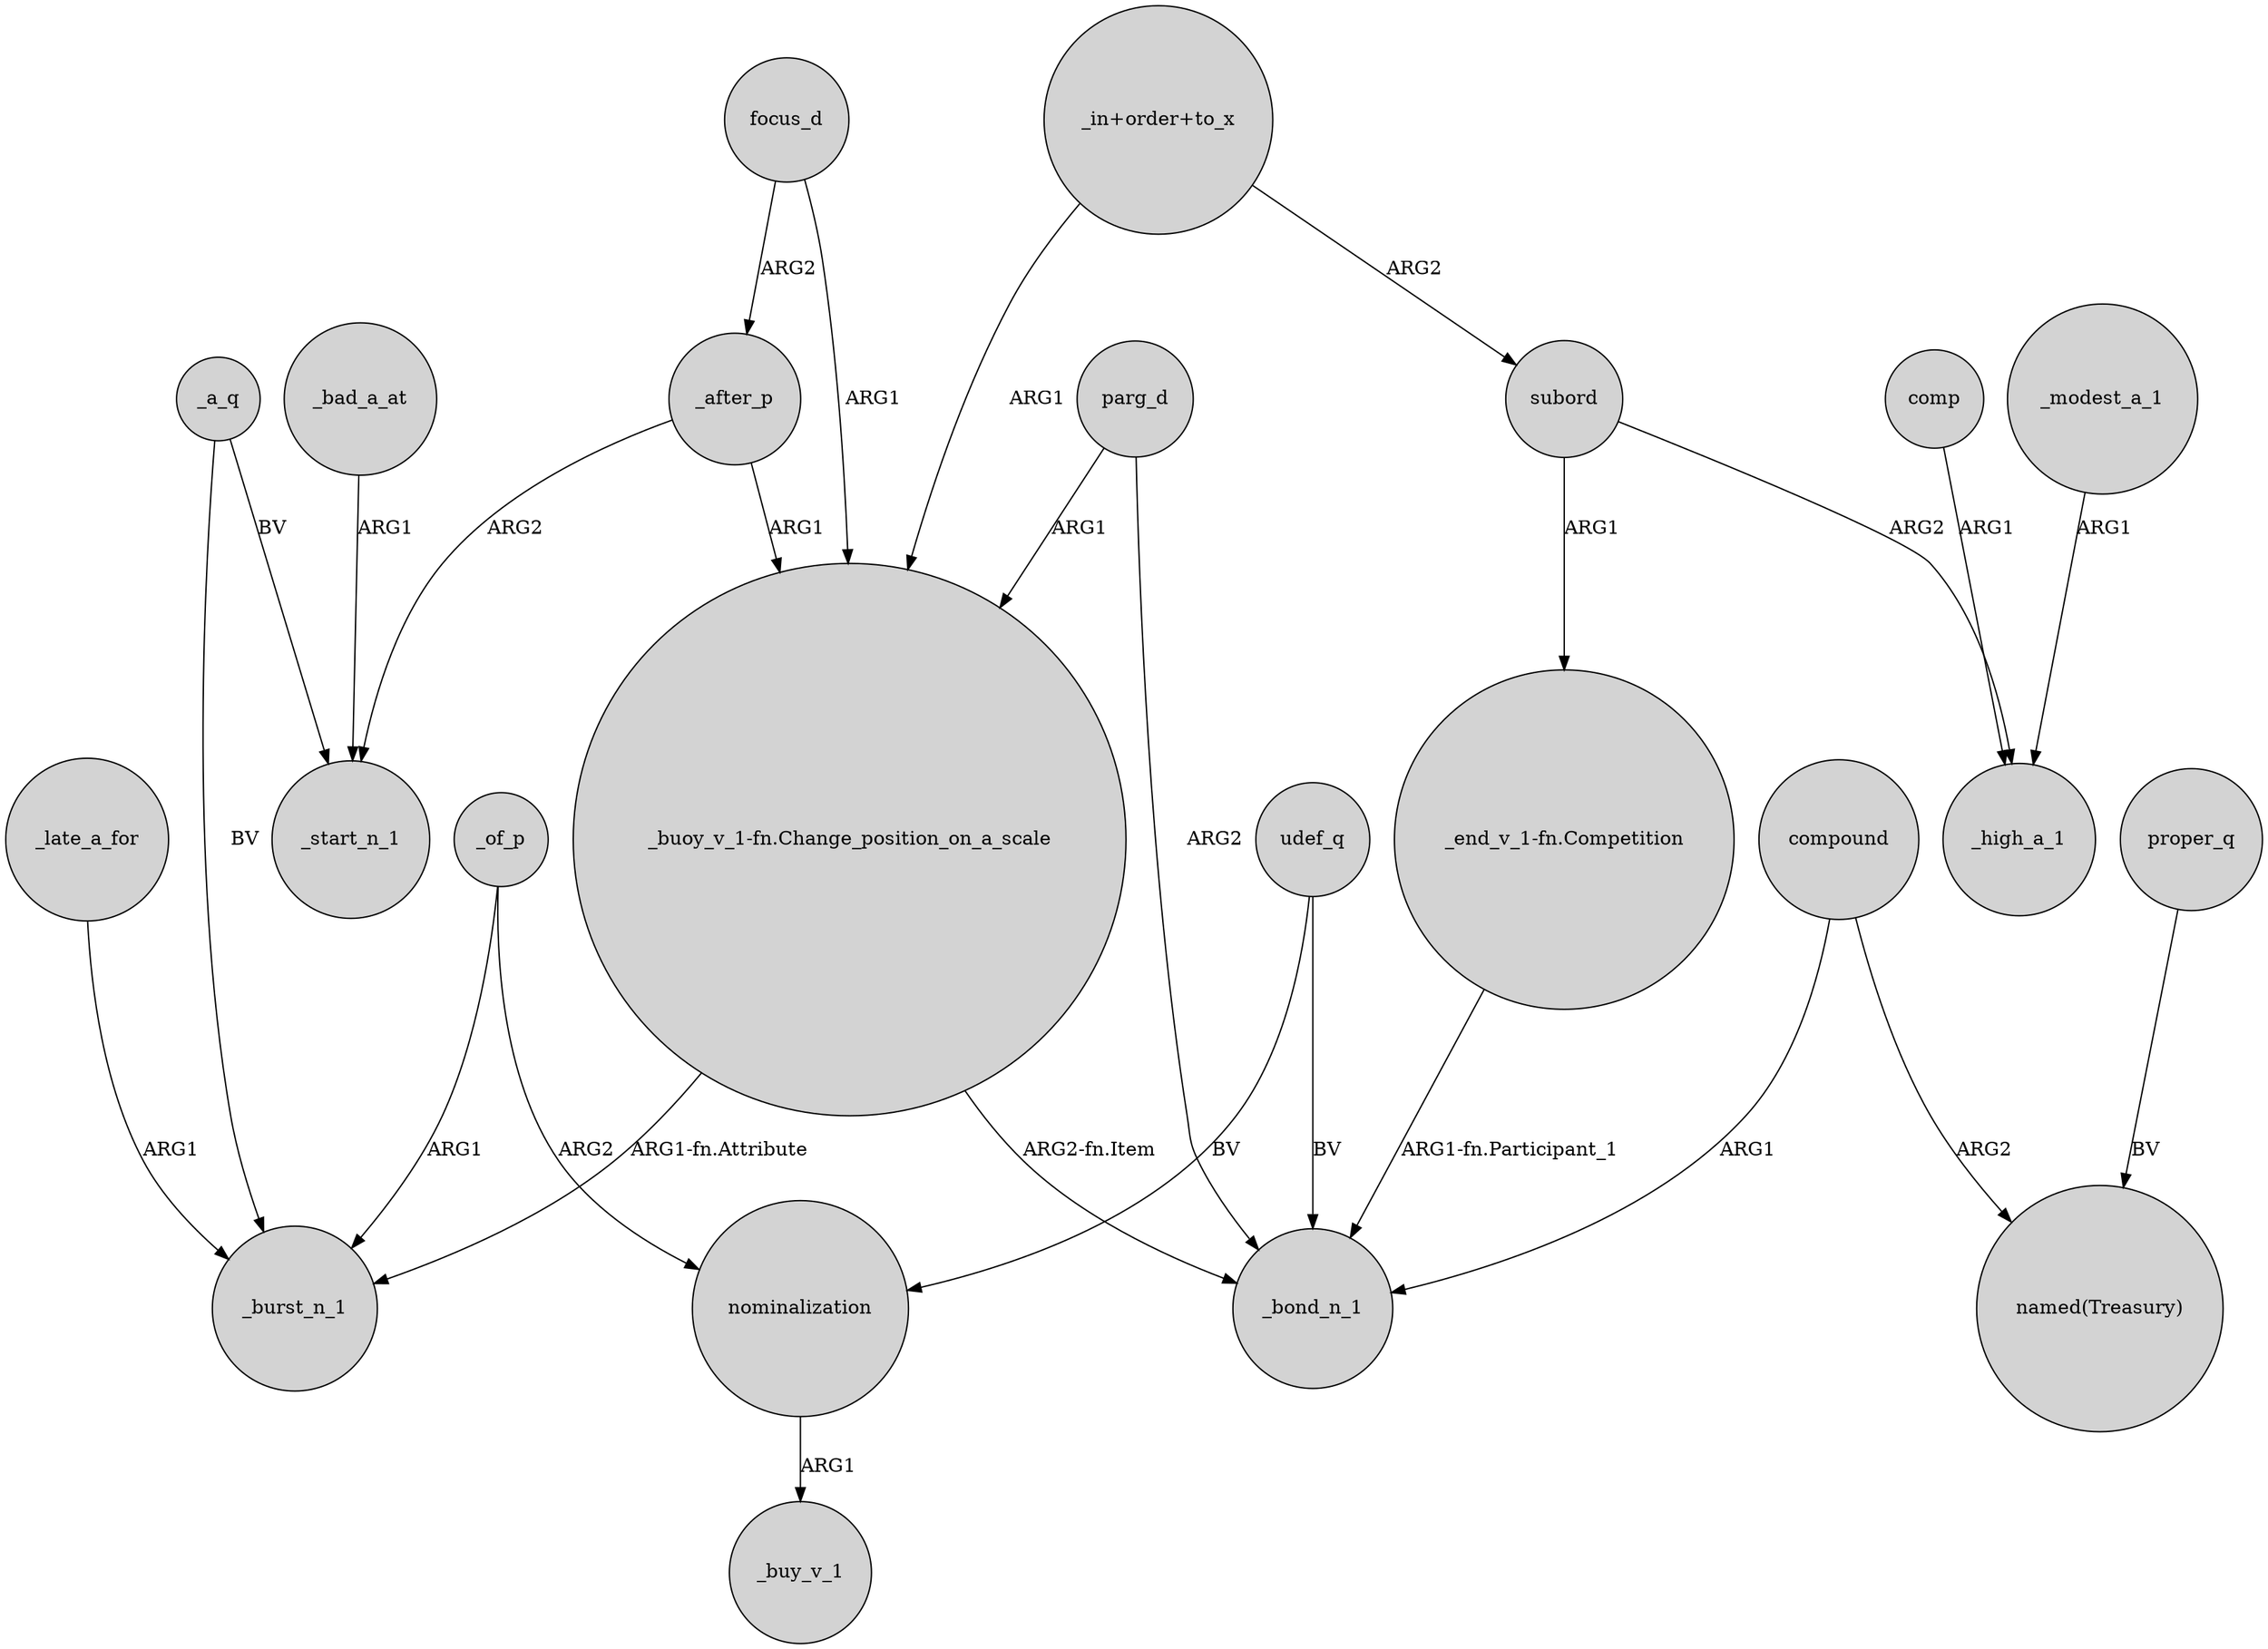digraph {
	node [shape=circle style=filled]
	_modest_a_1 -> _high_a_1 [label=ARG1]
	nominalization -> _buy_v_1 [label=ARG1]
	_of_p -> _burst_n_1 [label=ARG1]
	parg_d -> _bond_n_1 [label=ARG2]
	udef_q -> _bond_n_1 [label=BV]
	_after_p -> _start_n_1 [label=ARG2]
	udef_q -> nominalization [label=BV]
	compound -> _bond_n_1 [label=ARG1]
	parg_d -> "_buoy_v_1-fn.Change_position_on_a_scale" [label=ARG1]
	focus_d -> "_buoy_v_1-fn.Change_position_on_a_scale" [label=ARG1]
	_late_a_for -> _burst_n_1 [label=ARG1]
	_of_p -> nominalization [label=ARG2]
	"_buoy_v_1-fn.Change_position_on_a_scale" -> _bond_n_1 [label="ARG2-fn.Item"]
	proper_q -> "named(Treasury)" [label=BV]
	_a_q -> _burst_n_1 [label=BV]
	_after_p -> "_buoy_v_1-fn.Change_position_on_a_scale" [label=ARG1]
	subord -> _high_a_1 [label=ARG2]
	comp -> _high_a_1 [label=ARG1]
	"_in+order+to_x" -> subord [label=ARG2]
	focus_d -> _after_p [label=ARG2]
	"_in+order+to_x" -> "_buoy_v_1-fn.Change_position_on_a_scale" [label=ARG1]
	compound -> "named(Treasury)" [label=ARG2]
	subord -> "_end_v_1-fn.Competition" [label=ARG1]
	_a_q -> _start_n_1 [label=BV]
	"_buoy_v_1-fn.Change_position_on_a_scale" -> _burst_n_1 [label="ARG1-fn.Attribute"]
	"_end_v_1-fn.Competition" -> _bond_n_1 [label="ARG1-fn.Participant_1"]
	_bad_a_at -> _start_n_1 [label=ARG1]
}
